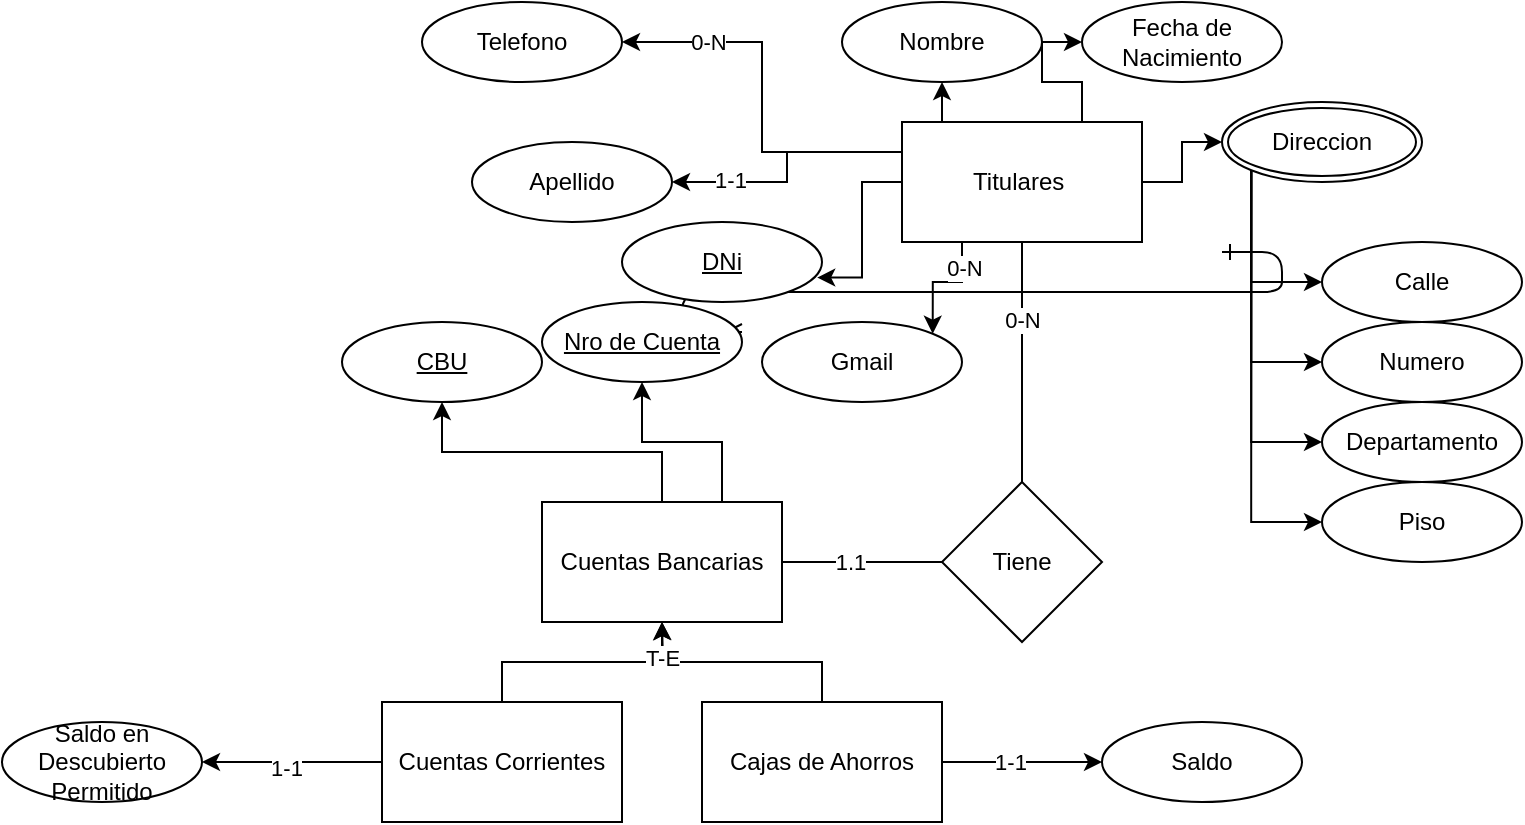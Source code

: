 <mxfile version="21.6.8" type="device">
  <diagram id="R2lEEEUBdFMjLlhIrx00" name="Page-1">
    <mxGraphModel dx="1036" dy="614" grid="1" gridSize="10" guides="1" tooltips="1" connect="1" arrows="1" fold="1" page="1" pageScale="1" pageWidth="850" pageHeight="1100" math="0" shadow="0" extFonts="Permanent Marker^https://fonts.googleapis.com/css?family=Permanent+Marker">
      <root>
        <mxCell id="0" />
        <mxCell id="1" parent="0" />
        <mxCell id="C-vyLk0tnHw3VtMMgP7b-12" value="" style="edgeStyle=entityRelationEdgeStyle;endArrow=ERzeroToMany;startArrow=ERone;endFill=1;startFill=0;" parent="1" target="C-vyLk0tnHw3VtMMgP7b-17" edge="1">
          <mxGeometry width="100" height="100" relative="1" as="geometry">
            <mxPoint x="700" y="165" as="sourcePoint" />
            <mxPoint x="460" y="205" as="targetPoint" />
          </mxGeometry>
        </mxCell>
        <mxCell id="zTMy6wgq9n_Jd4BFOHjZ-4" style="edgeStyle=orthogonalEdgeStyle;rounded=0;orthogonalLoop=1;jettySize=auto;html=1;exitX=0.75;exitY=0;exitDx=0;exitDy=0;entryX=0.5;entryY=1;entryDx=0;entryDy=0;" edge="1" parent="1" source="zTMy6wgq9n_Jd4BFOHjZ-1" target="zTMy6wgq9n_Jd4BFOHjZ-2">
          <mxGeometry relative="1" as="geometry" />
        </mxCell>
        <mxCell id="zTMy6wgq9n_Jd4BFOHjZ-5" style="edgeStyle=orthogonalEdgeStyle;rounded=0;orthogonalLoop=1;jettySize=auto;html=1;exitX=0.5;exitY=0;exitDx=0;exitDy=0;entryX=0.5;entryY=1;entryDx=0;entryDy=0;" edge="1" parent="1" source="zTMy6wgq9n_Jd4BFOHjZ-1" target="zTMy6wgq9n_Jd4BFOHjZ-3">
          <mxGeometry relative="1" as="geometry" />
        </mxCell>
        <mxCell id="zTMy6wgq9n_Jd4BFOHjZ-1" value="Cuentas Bancarias" style="rounded=0;whiteSpace=wrap;html=1;" vertex="1" parent="1">
          <mxGeometry x="360" y="290" width="120" height="60" as="geometry" />
        </mxCell>
        <mxCell id="zTMy6wgq9n_Jd4BFOHjZ-2" value="Nro de Cuenta" style="ellipse;whiteSpace=wrap;html=1;align=center;fontStyle=4;" vertex="1" parent="1">
          <mxGeometry x="360" y="190" width="100" height="40" as="geometry" />
        </mxCell>
        <mxCell id="zTMy6wgq9n_Jd4BFOHjZ-3" value="CBU" style="ellipse;whiteSpace=wrap;html=1;align=center;fontStyle=4;" vertex="1" parent="1">
          <mxGeometry x="260" y="200" width="100" height="40" as="geometry" />
        </mxCell>
        <mxCell id="zTMy6wgq9n_Jd4BFOHjZ-10" style="edgeStyle=orthogonalEdgeStyle;rounded=0;orthogonalLoop=1;jettySize=auto;html=1;exitX=0.5;exitY=0;exitDx=0;exitDy=0;entryX=0.5;entryY=1;entryDx=0;entryDy=0;" edge="1" parent="1" source="zTMy6wgq9n_Jd4BFOHjZ-8" target="zTMy6wgq9n_Jd4BFOHjZ-1">
          <mxGeometry relative="1" as="geometry" />
        </mxCell>
        <mxCell id="zTMy6wgq9n_Jd4BFOHjZ-15" style="edgeStyle=orthogonalEdgeStyle;rounded=0;orthogonalLoop=1;jettySize=auto;html=1;exitX=0;exitY=0.5;exitDx=0;exitDy=0;entryX=1;entryY=0.5;entryDx=0;entryDy=0;" edge="1" parent="1" source="zTMy6wgq9n_Jd4BFOHjZ-8" target="zTMy6wgq9n_Jd4BFOHjZ-14">
          <mxGeometry relative="1" as="geometry" />
        </mxCell>
        <mxCell id="zTMy6wgq9n_Jd4BFOHjZ-47" value="1-1" style="edgeLabel;html=1;align=center;verticalAlign=middle;resizable=0;points=[];" vertex="1" connectable="0" parent="zTMy6wgq9n_Jd4BFOHjZ-15">
          <mxGeometry x="0.067" y="3" relative="1" as="geometry">
            <mxPoint as="offset" />
          </mxGeometry>
        </mxCell>
        <mxCell id="zTMy6wgq9n_Jd4BFOHjZ-8" value="Cuentas Corrientes" style="rounded=0;whiteSpace=wrap;html=1;" vertex="1" parent="1">
          <mxGeometry x="280" y="390" width="120" height="60" as="geometry" />
        </mxCell>
        <mxCell id="zTMy6wgq9n_Jd4BFOHjZ-11" style="edgeStyle=orthogonalEdgeStyle;rounded=0;orthogonalLoop=1;jettySize=auto;html=1;exitX=0.5;exitY=0;exitDx=0;exitDy=0;" edge="1" parent="1" source="zTMy6wgq9n_Jd4BFOHjZ-9">
          <mxGeometry relative="1" as="geometry">
            <mxPoint x="420" y="350" as="targetPoint" />
          </mxGeometry>
        </mxCell>
        <mxCell id="zTMy6wgq9n_Jd4BFOHjZ-43" value="T-E" style="edgeLabel;html=1;align=center;verticalAlign=middle;resizable=0;points=[];" vertex="1" connectable="0" parent="zTMy6wgq9n_Jd4BFOHjZ-11">
          <mxGeometry x="0.703" y="1" relative="1" as="geometry">
            <mxPoint as="offset" />
          </mxGeometry>
        </mxCell>
        <mxCell id="zTMy6wgq9n_Jd4BFOHjZ-13" style="edgeStyle=orthogonalEdgeStyle;rounded=0;orthogonalLoop=1;jettySize=auto;html=1;exitX=1;exitY=0.5;exitDx=0;exitDy=0;entryX=0;entryY=0.5;entryDx=0;entryDy=0;" edge="1" parent="1" source="zTMy6wgq9n_Jd4BFOHjZ-9" target="zTMy6wgq9n_Jd4BFOHjZ-12">
          <mxGeometry relative="1" as="geometry" />
        </mxCell>
        <mxCell id="zTMy6wgq9n_Jd4BFOHjZ-48" value="1-1" style="edgeLabel;html=1;align=center;verticalAlign=middle;resizable=0;points=[];" vertex="1" connectable="0" parent="zTMy6wgq9n_Jd4BFOHjZ-13">
          <mxGeometry x="-0.15" relative="1" as="geometry">
            <mxPoint as="offset" />
          </mxGeometry>
        </mxCell>
        <mxCell id="zTMy6wgq9n_Jd4BFOHjZ-9" value="Cajas de Ahorros" style="rounded=0;whiteSpace=wrap;html=1;" vertex="1" parent="1">
          <mxGeometry x="440" y="390" width="120" height="60" as="geometry" />
        </mxCell>
        <mxCell id="zTMy6wgq9n_Jd4BFOHjZ-12" value="Saldo" style="ellipse;whiteSpace=wrap;html=1;align=center;" vertex="1" parent="1">
          <mxGeometry x="640" y="400" width="100" height="40" as="geometry" />
        </mxCell>
        <mxCell id="zTMy6wgq9n_Jd4BFOHjZ-14" value="Saldo en Descubierto Permitido" style="ellipse;whiteSpace=wrap;html=1;align=center;" vertex="1" parent="1">
          <mxGeometry x="90" y="400" width="100" height="40" as="geometry" />
        </mxCell>
        <mxCell id="zTMy6wgq9n_Jd4BFOHjZ-21" style="edgeStyle=orthogonalEdgeStyle;rounded=0;orthogonalLoop=1;jettySize=auto;html=1;exitX=0;exitY=0.5;exitDx=0;exitDy=0;entryX=0.976;entryY=0.695;entryDx=0;entryDy=0;entryPerimeter=0;" edge="1" parent="1" source="zTMy6wgq9n_Jd4BFOHjZ-16" target="zTMy6wgq9n_Jd4BFOHjZ-20">
          <mxGeometry relative="1" as="geometry" />
        </mxCell>
        <mxCell id="zTMy6wgq9n_Jd4BFOHjZ-23" style="edgeStyle=orthogonalEdgeStyle;rounded=0;orthogonalLoop=1;jettySize=auto;html=1;exitX=0;exitY=0.25;exitDx=0;exitDy=0;" edge="1" parent="1" source="zTMy6wgq9n_Jd4BFOHjZ-16" target="zTMy6wgq9n_Jd4BFOHjZ-22">
          <mxGeometry relative="1" as="geometry" />
        </mxCell>
        <mxCell id="zTMy6wgq9n_Jd4BFOHjZ-50" value="1-1" style="edgeLabel;html=1;align=center;verticalAlign=middle;resizable=0;points=[];" vertex="1" connectable="0" parent="zTMy6wgq9n_Jd4BFOHjZ-23">
          <mxGeometry x="0.554" y="-1" relative="1" as="geometry">
            <mxPoint as="offset" />
          </mxGeometry>
        </mxCell>
        <mxCell id="zTMy6wgq9n_Jd4BFOHjZ-25" style="edgeStyle=orthogonalEdgeStyle;rounded=0;orthogonalLoop=1;jettySize=auto;html=1;exitX=0.25;exitY=0;exitDx=0;exitDy=0;entryX=0.5;entryY=1;entryDx=0;entryDy=0;" edge="1" parent="1" source="zTMy6wgq9n_Jd4BFOHjZ-16" target="zTMy6wgq9n_Jd4BFOHjZ-24">
          <mxGeometry relative="1" as="geometry" />
        </mxCell>
        <mxCell id="zTMy6wgq9n_Jd4BFOHjZ-27" style="edgeStyle=orthogonalEdgeStyle;rounded=0;orthogonalLoop=1;jettySize=auto;html=1;exitX=0.75;exitY=0;exitDx=0;exitDy=0;entryX=0;entryY=0.5;entryDx=0;entryDy=0;" edge="1" parent="1" source="zTMy6wgq9n_Jd4BFOHjZ-16" target="zTMy6wgq9n_Jd4BFOHjZ-26">
          <mxGeometry relative="1" as="geometry" />
        </mxCell>
        <mxCell id="zTMy6wgq9n_Jd4BFOHjZ-29" style="edgeStyle=orthogonalEdgeStyle;rounded=0;orthogonalLoop=1;jettySize=auto;html=1;exitX=1;exitY=0.5;exitDx=0;exitDy=0;entryX=0;entryY=0.5;entryDx=0;entryDy=0;" edge="1" parent="1" source="zTMy6wgq9n_Jd4BFOHjZ-16" target="zTMy6wgq9n_Jd4BFOHjZ-28">
          <mxGeometry relative="1" as="geometry" />
        </mxCell>
        <mxCell id="zTMy6wgq9n_Jd4BFOHjZ-40" style="edgeStyle=orthogonalEdgeStyle;rounded=0;orthogonalLoop=1;jettySize=auto;html=1;exitX=0;exitY=0.25;exitDx=0;exitDy=0;entryX=1;entryY=0.5;entryDx=0;entryDy=0;" edge="1" parent="1" source="zTMy6wgq9n_Jd4BFOHjZ-16" target="zTMy6wgq9n_Jd4BFOHjZ-39">
          <mxGeometry relative="1" as="geometry" />
        </mxCell>
        <mxCell id="zTMy6wgq9n_Jd4BFOHjZ-49" value="0-N" style="edgeLabel;html=1;align=center;verticalAlign=middle;resizable=0;points=[];" vertex="1" connectable="0" parent="zTMy6wgq9n_Jd4BFOHjZ-40">
          <mxGeometry x="0.559" relative="1" as="geometry">
            <mxPoint as="offset" />
          </mxGeometry>
        </mxCell>
        <mxCell id="zTMy6wgq9n_Jd4BFOHjZ-42" style="edgeStyle=orthogonalEdgeStyle;rounded=0;orthogonalLoop=1;jettySize=auto;html=1;exitX=0.25;exitY=1;exitDx=0;exitDy=0;entryX=1;entryY=0;entryDx=0;entryDy=0;" edge="1" parent="1" source="zTMy6wgq9n_Jd4BFOHjZ-16" target="zTMy6wgq9n_Jd4BFOHjZ-41">
          <mxGeometry relative="1" as="geometry" />
        </mxCell>
        <mxCell id="zTMy6wgq9n_Jd4BFOHjZ-51" value="0-N" style="edgeLabel;html=1;align=center;verticalAlign=middle;resizable=0;points=[];" vertex="1" connectable="0" parent="zTMy6wgq9n_Jd4BFOHjZ-42">
          <mxGeometry x="-0.577" y="1" relative="1" as="geometry">
            <mxPoint as="offset" />
          </mxGeometry>
        </mxCell>
        <mxCell id="zTMy6wgq9n_Jd4BFOHjZ-16" value="Titulares&amp;nbsp;" style="rounded=0;whiteSpace=wrap;html=1;" vertex="1" parent="1">
          <mxGeometry x="540" y="100" width="120" height="60" as="geometry" />
        </mxCell>
        <mxCell id="zTMy6wgq9n_Jd4BFOHjZ-17" value="Tiene" style="rhombus;whiteSpace=wrap;html=1;" vertex="1" parent="1">
          <mxGeometry x="560" y="280" width="80" height="80" as="geometry" />
        </mxCell>
        <mxCell id="zTMy6wgq9n_Jd4BFOHjZ-18" value="" style="endArrow=none;html=1;rounded=0;entryX=0.5;entryY=1;entryDx=0;entryDy=0;" edge="1" parent="1" source="zTMy6wgq9n_Jd4BFOHjZ-17" target="zTMy6wgq9n_Jd4BFOHjZ-16">
          <mxGeometry width="50" height="50" relative="1" as="geometry">
            <mxPoint x="600" y="249.289" as="sourcePoint" />
            <mxPoint x="600" y="199.289" as="targetPoint" />
          </mxGeometry>
        </mxCell>
        <mxCell id="zTMy6wgq9n_Jd4BFOHjZ-45" value="0-N" style="edgeLabel;html=1;align=center;verticalAlign=middle;resizable=0;points=[];" vertex="1" connectable="0" parent="zTMy6wgq9n_Jd4BFOHjZ-18">
          <mxGeometry x="0.353" relative="1" as="geometry">
            <mxPoint as="offset" />
          </mxGeometry>
        </mxCell>
        <mxCell id="zTMy6wgq9n_Jd4BFOHjZ-19" value="" style="endArrow=none;html=1;rounded=0;entryX=0;entryY=0.5;entryDx=0;entryDy=0;" edge="1" parent="1" source="zTMy6wgq9n_Jd4BFOHjZ-1" target="zTMy6wgq9n_Jd4BFOHjZ-17">
          <mxGeometry width="50" height="50" relative="1" as="geometry">
            <mxPoint x="480" y="370" as="sourcePoint" />
            <mxPoint x="550.711" y="320" as="targetPoint" />
          </mxGeometry>
        </mxCell>
        <mxCell id="zTMy6wgq9n_Jd4BFOHjZ-44" value="1.1" style="edgeLabel;html=1;align=center;verticalAlign=middle;resizable=0;points=[];" vertex="1" connectable="0" parent="zTMy6wgq9n_Jd4BFOHjZ-19">
          <mxGeometry x="-0.15" relative="1" as="geometry">
            <mxPoint as="offset" />
          </mxGeometry>
        </mxCell>
        <mxCell id="zTMy6wgq9n_Jd4BFOHjZ-20" value="DNi" style="ellipse;whiteSpace=wrap;html=1;align=center;fontStyle=4;" vertex="1" parent="1">
          <mxGeometry x="400" y="150" width="100" height="40" as="geometry" />
        </mxCell>
        <mxCell id="zTMy6wgq9n_Jd4BFOHjZ-22" value="Apellido" style="ellipse;whiteSpace=wrap;html=1;align=center;" vertex="1" parent="1">
          <mxGeometry x="325" y="110" width="100" height="40" as="geometry" />
        </mxCell>
        <mxCell id="zTMy6wgq9n_Jd4BFOHjZ-24" value="Nombre" style="ellipse;whiteSpace=wrap;html=1;align=center;" vertex="1" parent="1">
          <mxGeometry x="510" y="40" width="100" height="40" as="geometry" />
        </mxCell>
        <mxCell id="zTMy6wgq9n_Jd4BFOHjZ-26" value="Fecha de Nacimiento" style="ellipse;whiteSpace=wrap;html=1;align=center;" vertex="1" parent="1">
          <mxGeometry x="630" y="40" width="100" height="40" as="geometry" />
        </mxCell>
        <mxCell id="zTMy6wgq9n_Jd4BFOHjZ-34" style="edgeStyle=orthogonalEdgeStyle;rounded=0;orthogonalLoop=1;jettySize=auto;html=1;exitX=0;exitY=1;exitDx=0;exitDy=0;entryX=0;entryY=0.5;entryDx=0;entryDy=0;" edge="1" parent="1" source="zTMy6wgq9n_Jd4BFOHjZ-28" target="zTMy6wgq9n_Jd4BFOHjZ-33">
          <mxGeometry relative="1" as="geometry" />
        </mxCell>
        <mxCell id="zTMy6wgq9n_Jd4BFOHjZ-36" style="edgeStyle=orthogonalEdgeStyle;rounded=0;orthogonalLoop=1;jettySize=auto;html=1;exitX=0;exitY=1;exitDx=0;exitDy=0;entryX=0;entryY=0.5;entryDx=0;entryDy=0;" edge="1" parent="1" source="zTMy6wgq9n_Jd4BFOHjZ-28" target="zTMy6wgq9n_Jd4BFOHjZ-30">
          <mxGeometry relative="1" as="geometry" />
        </mxCell>
        <mxCell id="zTMy6wgq9n_Jd4BFOHjZ-37" style="edgeStyle=orthogonalEdgeStyle;rounded=0;orthogonalLoop=1;jettySize=auto;html=1;exitX=0;exitY=1;exitDx=0;exitDy=0;entryX=0;entryY=0.5;entryDx=0;entryDy=0;" edge="1" parent="1" source="zTMy6wgq9n_Jd4BFOHjZ-28" target="zTMy6wgq9n_Jd4BFOHjZ-31">
          <mxGeometry relative="1" as="geometry" />
        </mxCell>
        <mxCell id="zTMy6wgq9n_Jd4BFOHjZ-38" style="edgeStyle=orthogonalEdgeStyle;rounded=0;orthogonalLoop=1;jettySize=auto;html=1;exitX=0;exitY=1;exitDx=0;exitDy=0;entryX=0;entryY=0.5;entryDx=0;entryDy=0;" edge="1" parent="1" source="zTMy6wgq9n_Jd4BFOHjZ-28" target="zTMy6wgq9n_Jd4BFOHjZ-32">
          <mxGeometry relative="1" as="geometry" />
        </mxCell>
        <mxCell id="zTMy6wgq9n_Jd4BFOHjZ-28" value="Direccion" style="ellipse;shape=doubleEllipse;margin=3;whiteSpace=wrap;html=1;align=center;" vertex="1" parent="1">
          <mxGeometry x="700" y="90" width="100" height="40" as="geometry" />
        </mxCell>
        <mxCell id="zTMy6wgq9n_Jd4BFOHjZ-30" value="Calle" style="ellipse;whiteSpace=wrap;html=1;align=center;" vertex="1" parent="1">
          <mxGeometry x="750" y="160" width="100" height="40" as="geometry" />
        </mxCell>
        <mxCell id="zTMy6wgq9n_Jd4BFOHjZ-31" value="Numero" style="ellipse;whiteSpace=wrap;html=1;align=center;" vertex="1" parent="1">
          <mxGeometry x="750" y="200" width="100" height="40" as="geometry" />
        </mxCell>
        <mxCell id="zTMy6wgq9n_Jd4BFOHjZ-32" value="Departamento" style="ellipse;whiteSpace=wrap;html=1;align=center;" vertex="1" parent="1">
          <mxGeometry x="750" y="240" width="100" height="40" as="geometry" />
        </mxCell>
        <mxCell id="zTMy6wgq9n_Jd4BFOHjZ-33" value="Piso" style="ellipse;whiteSpace=wrap;html=1;align=center;" vertex="1" parent="1">
          <mxGeometry x="750" y="280" width="100" height="40" as="geometry" />
        </mxCell>
        <mxCell id="zTMy6wgq9n_Jd4BFOHjZ-39" value="Telefono" style="ellipse;whiteSpace=wrap;html=1;align=center;" vertex="1" parent="1">
          <mxGeometry x="300" y="40" width="100" height="40" as="geometry" />
        </mxCell>
        <mxCell id="zTMy6wgq9n_Jd4BFOHjZ-41" value="Gmail" style="ellipse;whiteSpace=wrap;html=1;align=center;" vertex="1" parent="1">
          <mxGeometry x="470" y="200" width="100" height="40" as="geometry" />
        </mxCell>
      </root>
    </mxGraphModel>
  </diagram>
</mxfile>
